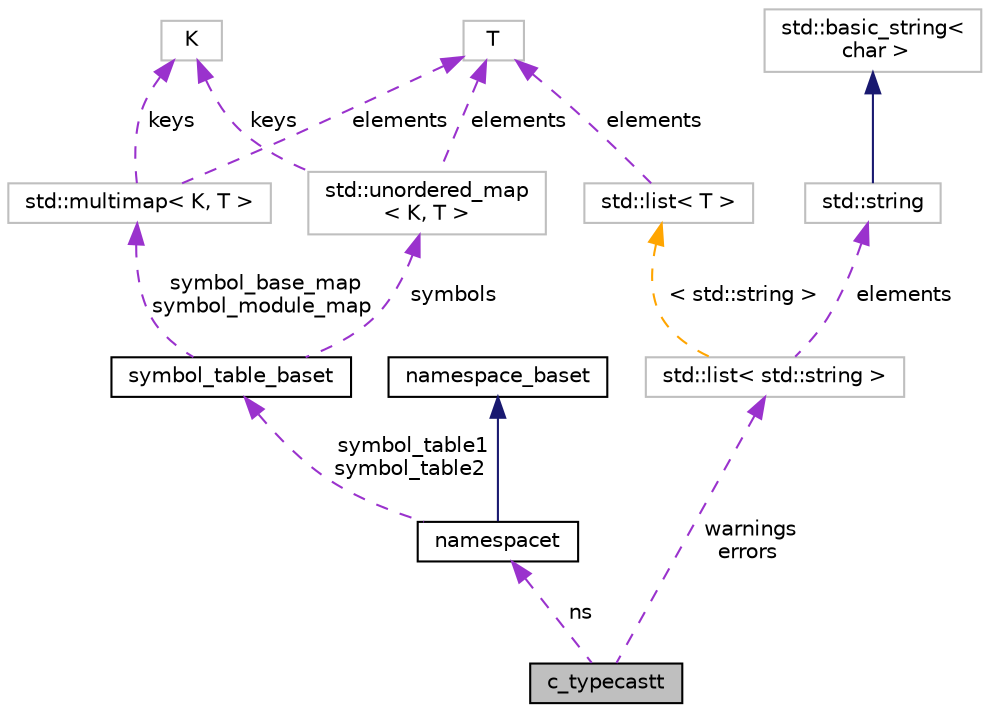 digraph "c_typecastt"
{
 // LATEX_PDF_SIZE
  bgcolor="transparent";
  edge [fontname="Helvetica",fontsize="10",labelfontname="Helvetica",labelfontsize="10"];
  node [fontname="Helvetica",fontsize="10",shape=record];
  Node1 [label="c_typecastt",height=0.2,width=0.4,color="black", fillcolor="grey75", style="filled", fontcolor="black",tooltip=" "];
  Node2 -> Node1 [dir="back",color="darkorchid3",fontsize="10",style="dashed",label=" ns" ,fontname="Helvetica"];
  Node2 [label="namespacet",height=0.2,width=0.4,color="black",URL="$classnamespacet.html",tooltip="A namespacet is essentially one or two symbol tables bound together, to allow for symbol lookups in t..."];
  Node3 -> Node2 [dir="back",color="midnightblue",fontsize="10",style="solid",fontname="Helvetica"];
  Node3 [label="namespace_baset",height=0.2,width=0.4,color="black",URL="$classnamespace__baset.html",tooltip="Basic interface for a namespace."];
  Node4 -> Node2 [dir="back",color="darkorchid3",fontsize="10",style="dashed",label=" symbol_table1\nsymbol_table2" ,fontname="Helvetica"];
  Node4 [label="symbol_table_baset",height=0.2,width=0.4,color="black",URL="$classsymbol__table__baset.html",tooltip="The symbol table base class interface."];
  Node5 -> Node4 [dir="back",color="darkorchid3",fontsize="10",style="dashed",label=" symbol_base_map\nsymbol_module_map" ,fontname="Helvetica"];
  Node5 [label="std::multimap\< K, T \>",height=0.2,width=0.4,color="grey75",tooltip="STL class."];
  Node6 -> Node5 [dir="back",color="darkorchid3",fontsize="10",style="dashed",label=" keys" ,fontname="Helvetica"];
  Node6 [label="K",height=0.2,width=0.4,color="grey75",tooltip=" "];
  Node7 -> Node5 [dir="back",color="darkorchid3",fontsize="10",style="dashed",label=" elements" ,fontname="Helvetica"];
  Node7 [label="T",height=0.2,width=0.4,color="grey75",tooltip=" "];
  Node8 -> Node4 [dir="back",color="darkorchid3",fontsize="10",style="dashed",label=" symbols" ,fontname="Helvetica"];
  Node8 [label="std::unordered_map\l\< K, T \>",height=0.2,width=0.4,color="grey75",tooltip="STL class."];
  Node6 -> Node8 [dir="back",color="darkorchid3",fontsize="10",style="dashed",label=" keys" ,fontname="Helvetica"];
  Node7 -> Node8 [dir="back",color="darkorchid3",fontsize="10",style="dashed",label=" elements" ,fontname="Helvetica"];
  Node9 -> Node1 [dir="back",color="darkorchid3",fontsize="10",style="dashed",label=" warnings\nerrors" ,fontname="Helvetica"];
  Node9 [label="std::list\< std::string \>",height=0.2,width=0.4,color="grey75",tooltip=" "];
  Node10 -> Node9 [dir="back",color="darkorchid3",fontsize="10",style="dashed",label=" elements" ,fontname="Helvetica"];
  Node10 [label="std::string",height=0.2,width=0.4,color="grey75",tooltip="STL class."];
  Node11 -> Node10 [dir="back",color="midnightblue",fontsize="10",style="solid",fontname="Helvetica"];
  Node11 [label="std::basic_string\<\l char \>",height=0.2,width=0.4,color="grey75",tooltip="STL class."];
  Node12 -> Node9 [dir="back",color="orange",fontsize="10",style="dashed",label=" \< std::string \>" ,fontname="Helvetica"];
  Node12 [label="std::list\< T \>",height=0.2,width=0.4,color="grey75",tooltip="STL class."];
  Node7 -> Node12 [dir="back",color="darkorchid3",fontsize="10",style="dashed",label=" elements" ,fontname="Helvetica"];
}

